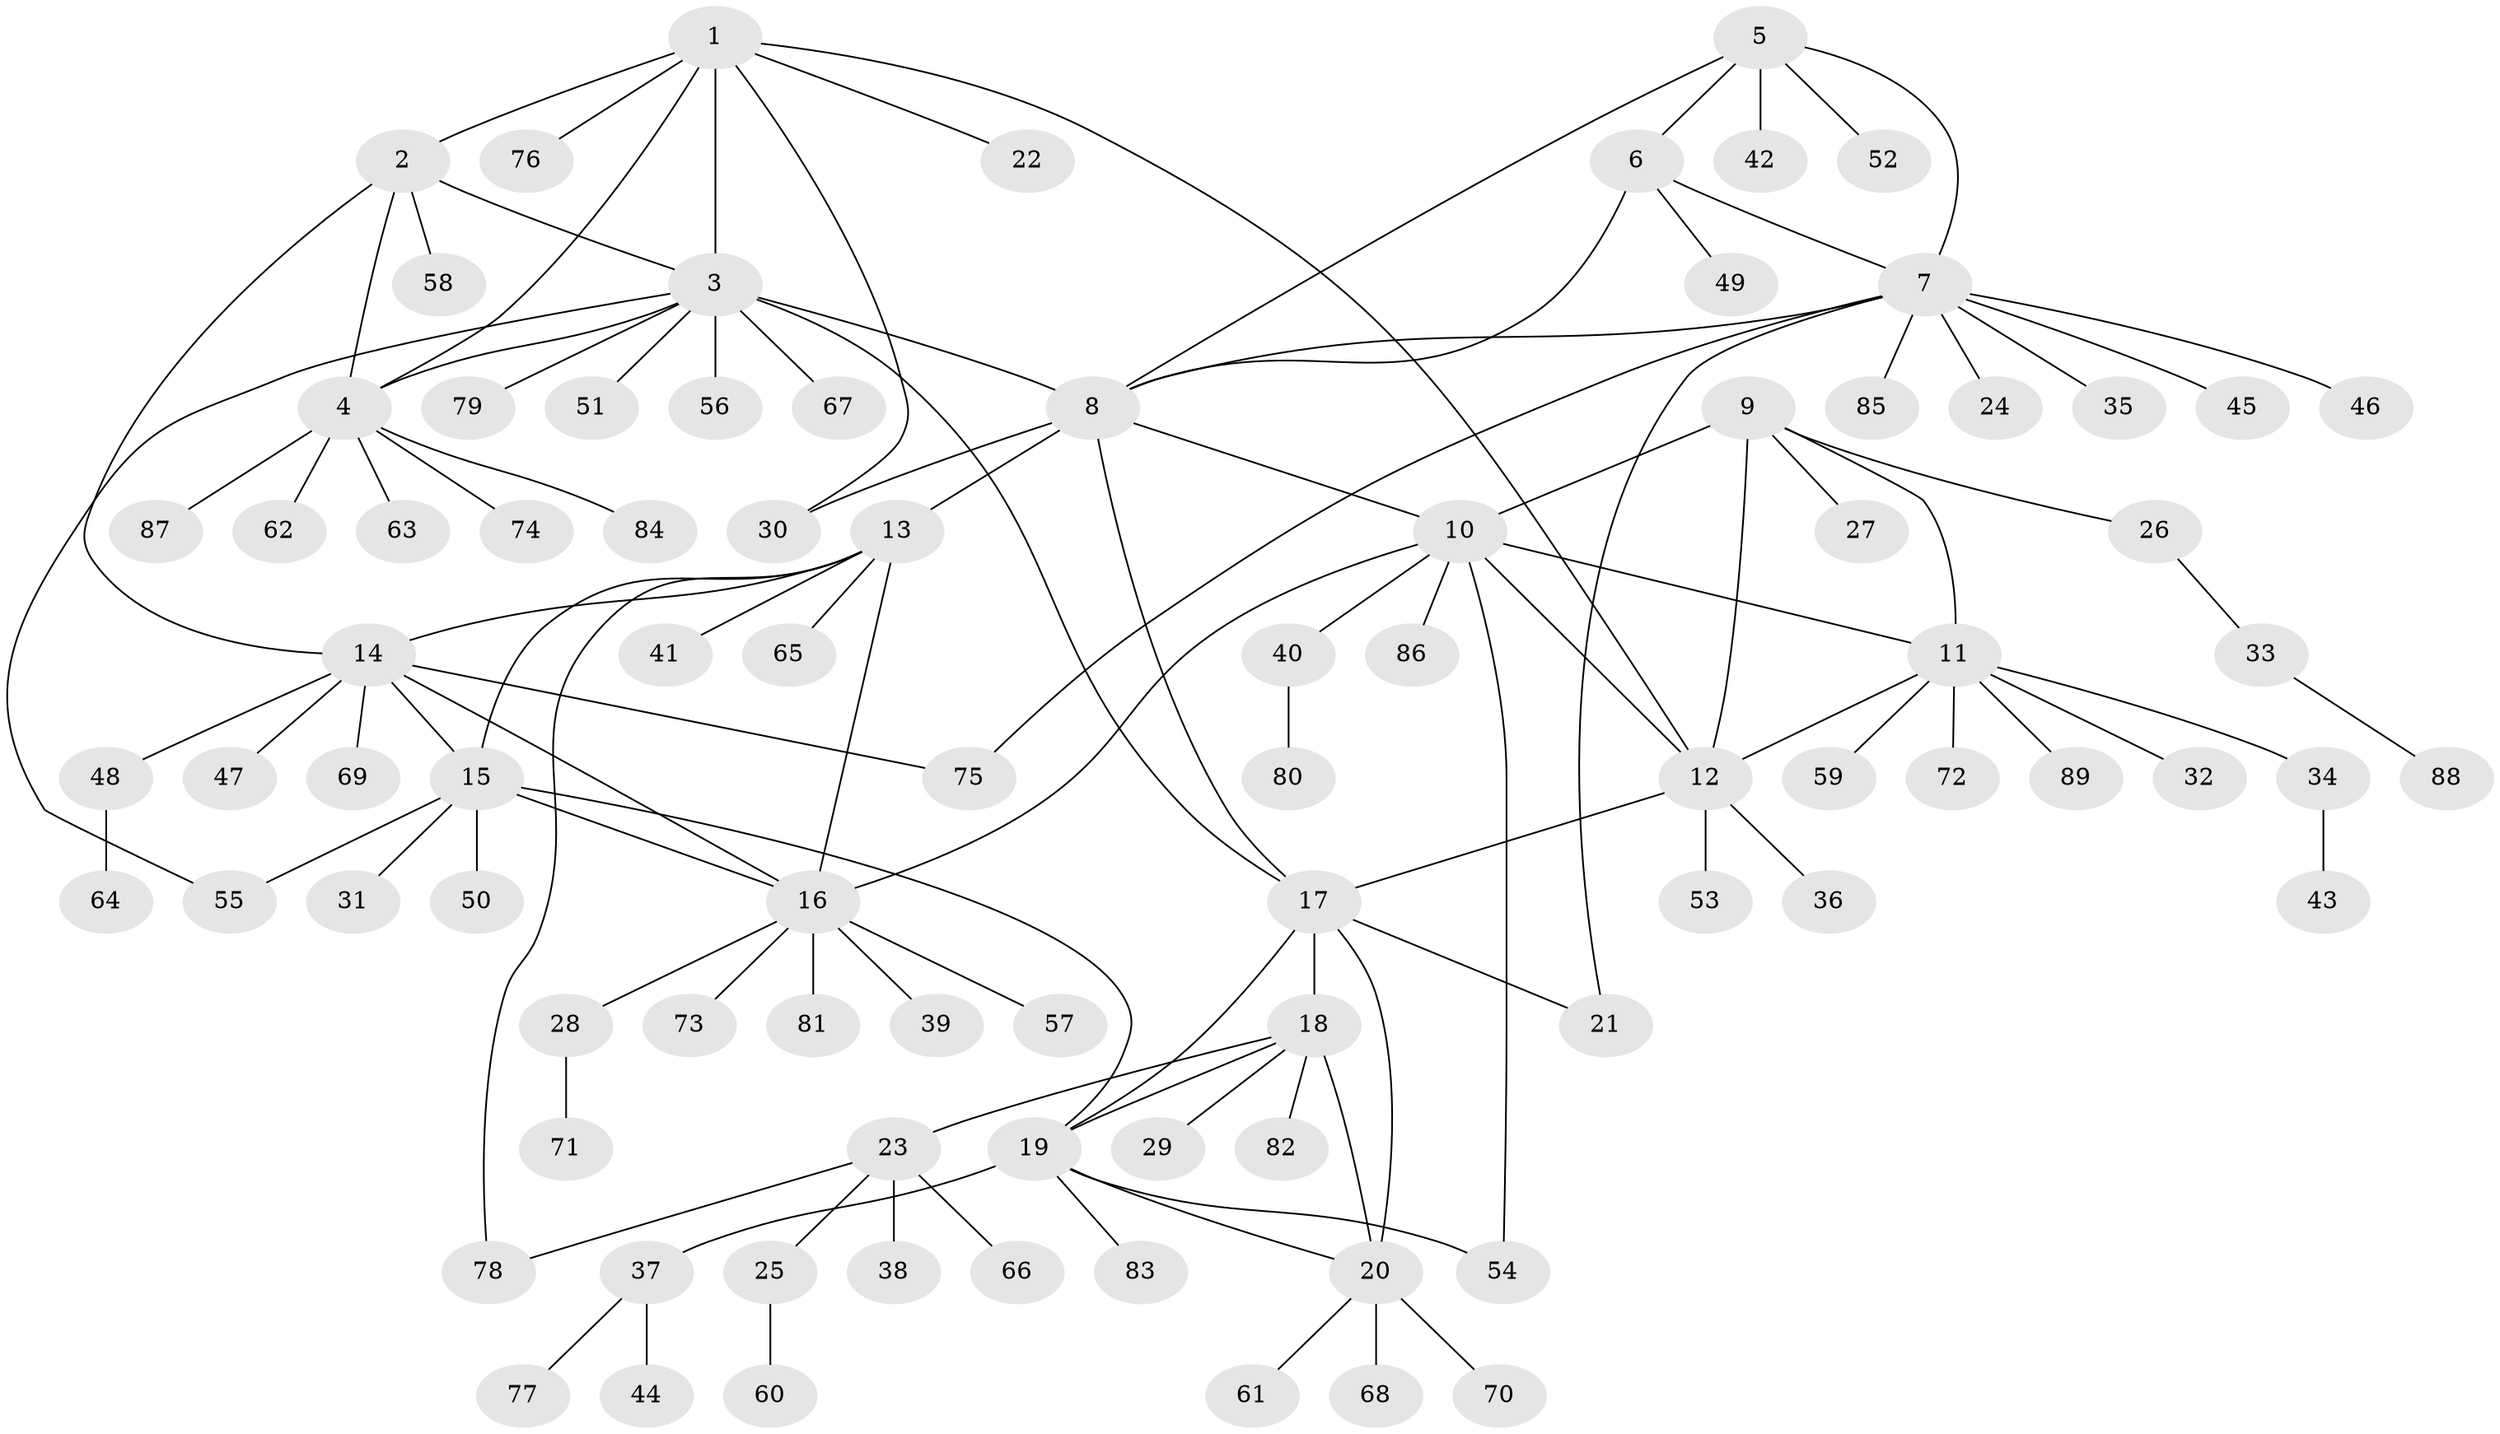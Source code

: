 // coarse degree distribution, {2: 0.1111111111111111, 4: 0.09259259259259259, 7: 0.09259259259259259, 5: 0.09259259259259259, 8: 0.05555555555555555, 1: 0.5185185185185185, 6: 0.037037037037037035}
// Generated by graph-tools (version 1.1) at 2025/37/03/04/25 23:37:40]
// undirected, 89 vertices, 115 edges
graph export_dot {
  node [color=gray90,style=filled];
  1;
  2;
  3;
  4;
  5;
  6;
  7;
  8;
  9;
  10;
  11;
  12;
  13;
  14;
  15;
  16;
  17;
  18;
  19;
  20;
  21;
  22;
  23;
  24;
  25;
  26;
  27;
  28;
  29;
  30;
  31;
  32;
  33;
  34;
  35;
  36;
  37;
  38;
  39;
  40;
  41;
  42;
  43;
  44;
  45;
  46;
  47;
  48;
  49;
  50;
  51;
  52;
  53;
  54;
  55;
  56;
  57;
  58;
  59;
  60;
  61;
  62;
  63;
  64;
  65;
  66;
  67;
  68;
  69;
  70;
  71;
  72;
  73;
  74;
  75;
  76;
  77;
  78;
  79;
  80;
  81;
  82;
  83;
  84;
  85;
  86;
  87;
  88;
  89;
  1 -- 2;
  1 -- 3;
  1 -- 4;
  1 -- 12;
  1 -- 22;
  1 -- 30;
  1 -- 76;
  2 -- 3;
  2 -- 4;
  2 -- 14;
  2 -- 58;
  3 -- 4;
  3 -- 8;
  3 -- 17;
  3 -- 51;
  3 -- 55;
  3 -- 56;
  3 -- 67;
  3 -- 79;
  4 -- 62;
  4 -- 63;
  4 -- 74;
  4 -- 84;
  4 -- 87;
  5 -- 6;
  5 -- 7;
  5 -- 8;
  5 -- 42;
  5 -- 52;
  6 -- 7;
  6 -- 8;
  6 -- 49;
  7 -- 8;
  7 -- 21;
  7 -- 24;
  7 -- 35;
  7 -- 45;
  7 -- 46;
  7 -- 75;
  7 -- 85;
  8 -- 10;
  8 -- 13;
  8 -- 17;
  8 -- 30;
  9 -- 10;
  9 -- 11;
  9 -- 12;
  9 -- 26;
  9 -- 27;
  10 -- 11;
  10 -- 12;
  10 -- 16;
  10 -- 40;
  10 -- 54;
  10 -- 86;
  11 -- 12;
  11 -- 32;
  11 -- 34;
  11 -- 59;
  11 -- 72;
  11 -- 89;
  12 -- 17;
  12 -- 36;
  12 -- 53;
  13 -- 14;
  13 -- 15;
  13 -- 16;
  13 -- 41;
  13 -- 65;
  13 -- 78;
  14 -- 15;
  14 -- 16;
  14 -- 47;
  14 -- 48;
  14 -- 69;
  14 -- 75;
  15 -- 16;
  15 -- 19;
  15 -- 31;
  15 -- 50;
  15 -- 55;
  16 -- 28;
  16 -- 39;
  16 -- 57;
  16 -- 73;
  16 -- 81;
  17 -- 18;
  17 -- 19;
  17 -- 20;
  17 -- 21;
  18 -- 19;
  18 -- 20;
  18 -- 23;
  18 -- 29;
  18 -- 82;
  19 -- 20;
  19 -- 37;
  19 -- 54;
  19 -- 83;
  20 -- 61;
  20 -- 68;
  20 -- 70;
  23 -- 25;
  23 -- 38;
  23 -- 66;
  23 -- 78;
  25 -- 60;
  26 -- 33;
  28 -- 71;
  33 -- 88;
  34 -- 43;
  37 -- 44;
  37 -- 77;
  40 -- 80;
  48 -- 64;
}
